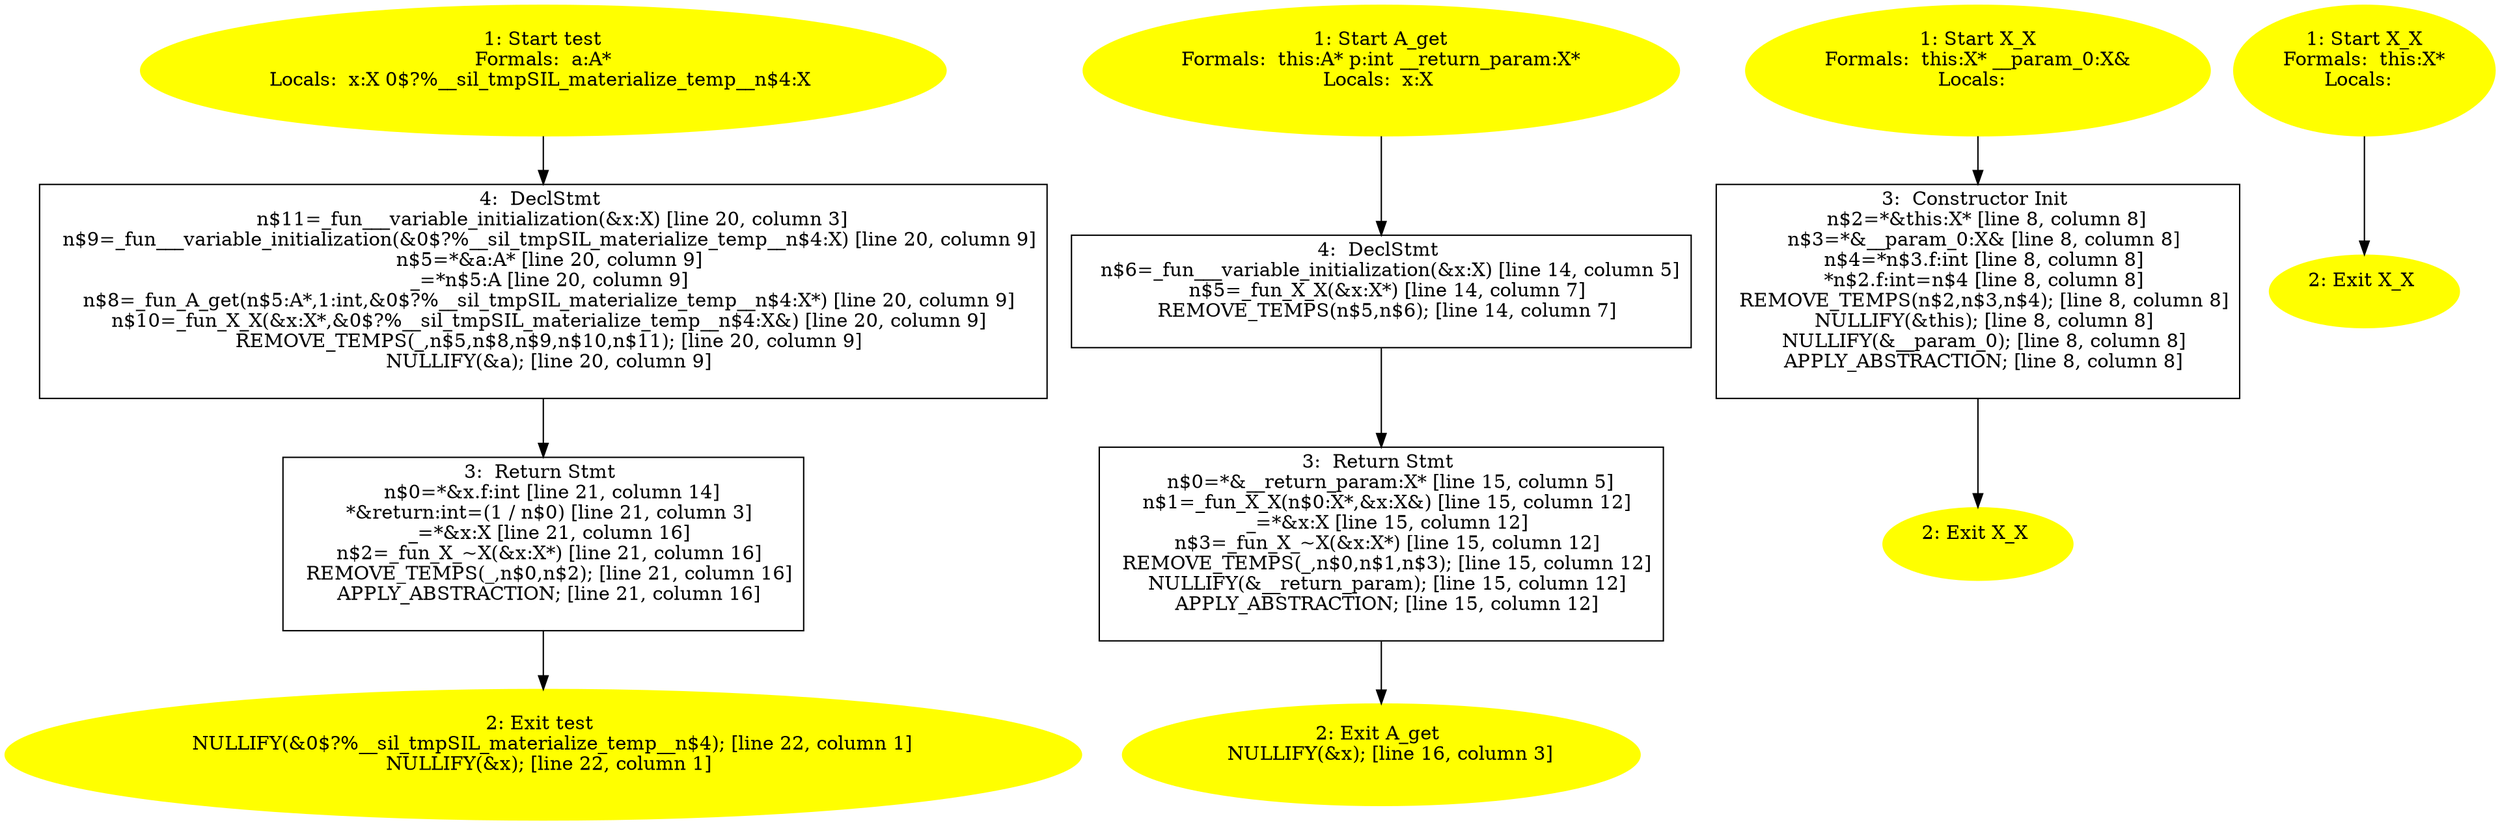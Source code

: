 /* @generated */
digraph cfg {
"test(class A)#14183353284361723530.f22d37fbaacc66a7efb8fb240415be10_1" [label="1: Start test\nFormals:  a:A*\nLocals:  x:X 0$?%__sil_tmpSIL_materialize_temp__n$4:X \n  " color=yellow style=filled]
	

	 "test(class A)#14183353284361723530.f22d37fbaacc66a7efb8fb240415be10_1" -> "test(class A)#14183353284361723530.f22d37fbaacc66a7efb8fb240415be10_4" ;
"test(class A)#14183353284361723530.f22d37fbaacc66a7efb8fb240415be10_2" [label="2: Exit test \n   NULLIFY(&0$?%__sil_tmpSIL_materialize_temp__n$4); [line 22, column 1]\n  NULLIFY(&x); [line 22, column 1]\n " color=yellow style=filled]
	

"test(class A)#14183353284361723530.f22d37fbaacc66a7efb8fb240415be10_3" [label="3:  Return Stmt \n   n$0=*&x.f:int [line 21, column 14]\n  *&return:int=(1 / n$0) [line 21, column 3]\n  _=*&x:X [line 21, column 16]\n  n$2=_fun_X_~X(&x:X*) [line 21, column 16]\n  REMOVE_TEMPS(_,n$0,n$2); [line 21, column 16]\n  APPLY_ABSTRACTION; [line 21, column 16]\n " shape="box"]
	

	 "test(class A)#14183353284361723530.f22d37fbaacc66a7efb8fb240415be10_3" -> "test(class A)#14183353284361723530.f22d37fbaacc66a7efb8fb240415be10_2" ;
"test(class A)#14183353284361723530.f22d37fbaacc66a7efb8fb240415be10_4" [label="4:  DeclStmt \n   n$11=_fun___variable_initialization(&x:X) [line 20, column 3]\n  n$9=_fun___variable_initialization(&0$?%__sil_tmpSIL_materialize_temp__n$4:X) [line 20, column 9]\n  n$5=*&a:A* [line 20, column 9]\n  _=*n$5:A [line 20, column 9]\n  n$8=_fun_A_get(n$5:A*,1:int,&0$?%__sil_tmpSIL_materialize_temp__n$4:X*) [line 20, column 9]\n  n$10=_fun_X_X(&x:X*,&0$?%__sil_tmpSIL_materialize_temp__n$4:X&) [line 20, column 9]\n  REMOVE_TEMPS(_,n$5,n$8,n$9,n$10,n$11); [line 20, column 9]\n  NULLIFY(&a); [line 20, column 9]\n " shape="box"]
	

	 "test(class A)#14183353284361723530.f22d37fbaacc66a7efb8fb240415be10_4" -> "test(class A)#14183353284361723530.f22d37fbaacc66a7efb8fb240415be10_3" ;
"get#A(class X)#(1761444600576643509).0f83d3543d984a8645cb78162580d93f_1" [label="1: Start A_get\nFormals:  this:A* p:int __return_param:X*\nLocals:  x:X \n  " color=yellow style=filled]
	

	 "get#A(class X)#(1761444600576643509).0f83d3543d984a8645cb78162580d93f_1" -> "get#A(class X)#(1761444600576643509).0f83d3543d984a8645cb78162580d93f_4" ;
"get#A(class X)#(1761444600576643509).0f83d3543d984a8645cb78162580d93f_2" [label="2: Exit A_get \n   NULLIFY(&x); [line 16, column 3]\n " color=yellow style=filled]
	

"get#A(class X)#(1761444600576643509).0f83d3543d984a8645cb78162580d93f_3" [label="3:  Return Stmt \n   n$0=*&__return_param:X* [line 15, column 5]\n  n$1=_fun_X_X(n$0:X*,&x:X&) [line 15, column 12]\n  _=*&x:X [line 15, column 12]\n  n$3=_fun_X_~X(&x:X*) [line 15, column 12]\n  REMOVE_TEMPS(_,n$0,n$1,n$3); [line 15, column 12]\n  NULLIFY(&__return_param); [line 15, column 12]\n  APPLY_ABSTRACTION; [line 15, column 12]\n " shape="box"]
	

	 "get#A(class X)#(1761444600576643509).0f83d3543d984a8645cb78162580d93f_3" -> "get#A(class X)#(1761444600576643509).0f83d3543d984a8645cb78162580d93f_2" ;
"get#A(class X)#(1761444600576643509).0f83d3543d984a8645cb78162580d93f_4" [label="4:  DeclStmt \n   n$6=_fun___variable_initialization(&x:X) [line 14, column 5]\n  n$5=_fun_X_X(&x:X*) [line 14, column 7]\n  REMOVE_TEMPS(n$5,n$6); [line 14, column 7]\n " shape="box"]
	

	 "get#A(class X)#(1761444600576643509).0f83d3543d984a8645cb78162580d93f_4" -> "get#A(class X)#(1761444600576643509).0f83d3543d984a8645cb78162580d93f_3" ;
"X#X#{4662457305382278389|constexpr}.7a0af4be288b205dc1c04f6801938150_1" [label="1: Start X_X\nFormals:  this:X* __param_0:X&\nLocals:  \n  " color=yellow style=filled]
	

	 "X#X#{4662457305382278389|constexpr}.7a0af4be288b205dc1c04f6801938150_1" -> "X#X#{4662457305382278389|constexpr}.7a0af4be288b205dc1c04f6801938150_3" ;
"X#X#{4662457305382278389|constexpr}.7a0af4be288b205dc1c04f6801938150_2" [label="2: Exit X_X \n  " color=yellow style=filled]
	

"X#X#{4662457305382278389|constexpr}.7a0af4be288b205dc1c04f6801938150_3" [label="3:  Constructor Init \n   n$2=*&this:X* [line 8, column 8]\n  n$3=*&__param_0:X& [line 8, column 8]\n  n$4=*n$3.f:int [line 8, column 8]\n  *n$2.f:int=n$4 [line 8, column 8]\n  REMOVE_TEMPS(n$2,n$3,n$4); [line 8, column 8]\n  NULLIFY(&this); [line 8, column 8]\n  NULLIFY(&__param_0); [line 8, column 8]\n  APPLY_ABSTRACTION; [line 8, column 8]\n " shape="box"]
	

	 "X#X#{4662457305382278389|constexpr}.7a0af4be288b205dc1c04f6801938150_3" -> "X#X#{4662457305382278389|constexpr}.7a0af4be288b205dc1c04f6801938150_2" ;
"X#X#{4951618003533511344}.a6c75b361b5e04dddb518f7e116a9ca2_1" [label="1: Start X_X\nFormals:  this:X*\nLocals:  \n  " color=yellow style=filled]
	

	 "X#X#{4951618003533511344}.a6c75b361b5e04dddb518f7e116a9ca2_1" -> "X#X#{4951618003533511344}.a6c75b361b5e04dddb518f7e116a9ca2_2" ;
"X#X#{4951618003533511344}.a6c75b361b5e04dddb518f7e116a9ca2_2" [label="2: Exit X_X \n  " color=yellow style=filled]
	

}
